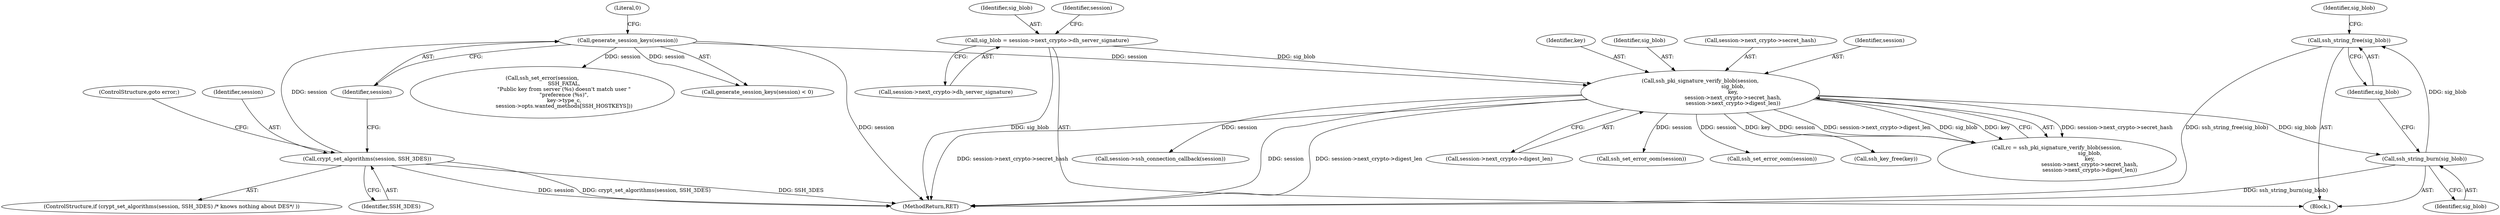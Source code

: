 digraph "0_libssh_94f6955fbaee6fda9385a23e505497efe21f5b4f_0@API" {
"1000284" [label="(Call,ssh_string_free(sig_blob))"];
"1000282" [label="(Call,ssh_string_burn(sig_blob))"];
"1000257" [label="(Call,ssh_pki_signature_verify_blob(session,\n                                       sig_blob,\n                                       key,\n                                       session->next_crypto->secret_hash,\n                                       session->next_crypto->digest_len))"];
"1000177" [label="(Call,generate_session_keys(session))"];
"1000170" [label="(Call,crypt_set_algorithms(session, SSH_3DES))"];
"1000182" [label="(Call,sig_blob = session->next_crypto->dh_server_signature)"];
"1000157" [label="(Block,)"];
"1000391" [label="(MethodReturn,RET)"];
"1000259" [label="(Identifier,sig_blob)"];
"1000282" [label="(Call,ssh_string_burn(sig_blob))"];
"1000283" [label="(Identifier,sig_blob)"];
"1000183" [label="(Identifier,sig_blob)"];
"1000261" [label="(Call,session->next_crypto->secret_hash)"];
"1000170" [label="(Call,crypt_set_algorithms(session, SSH_3DES))"];
"1000284" [label="(Call,ssh_string_free(sig_blob))"];
"1000266" [label="(Call,session->next_crypto->digest_len)"];
"1000176" [label="(Call,generate_session_keys(session) < 0)"];
"1000177" [label="(Call,generate_session_keys(session))"];
"1000258" [label="(Identifier,session)"];
"1000192" [label="(Identifier,session)"];
"1000257" [label="(Call,ssh_pki_signature_verify_blob(session,\n                                       sig_blob,\n                                       key,\n                                       session->next_crypto->secret_hash,\n                                       session->next_crypto->digest_len))"];
"1000169" [label="(ControlStructure,if (crypt_set_algorithms(session, SSH_3DES) /* knows nothing about DES*/ ))"];
"1000355" [label="(Call,ssh_set_error_oom(session))"];
"1000174" [label="(ControlStructure,goto error;)"];
"1000331" [label="(Call,ssh_set_error_oom(session))"];
"1000280" [label="(Call,ssh_key_free(key))"];
"1000260" [label="(Identifier,key)"];
"1000287" [label="(Identifier,sig_blob)"];
"1000184" [label="(Call,session->next_crypto->dh_server_signature)"];
"1000178" [label="(Identifier,session)"];
"1000236" [label="(Call,ssh_set_error(session,\n                          SSH_FATAL,\n                          \"Public key from server (%s) doesn't match user \"\n                          \"preference (%s)\",\n                          key->type_c,\n                          session->opts.wanted_methods[SSH_HOSTKEYS]))"];
"1000285" [label="(Identifier,sig_blob)"];
"1000255" [label="(Call,rc = ssh_pki_signature_verify_blob(session,\n                                       sig_blob,\n                                       key,\n                                       session->next_crypto->secret_hash,\n                                       session->next_crypto->digest_len))"];
"1000171" [label="(Identifier,session)"];
"1000182" [label="(Call,sig_blob = session->next_crypto->dh_server_signature)"];
"1000179" [label="(Literal,0)"];
"1000379" [label="(Call,session->ssh_connection_callback(session))"];
"1000172" [label="(Identifier,SSH_3DES)"];
"1000284" -> "1000157"  [label="AST: "];
"1000284" -> "1000285"  [label="CFG: "];
"1000285" -> "1000284"  [label="AST: "];
"1000287" -> "1000284"  [label="CFG: "];
"1000284" -> "1000391"  [label="DDG: ssh_string_free(sig_blob)"];
"1000282" -> "1000284"  [label="DDG: sig_blob"];
"1000282" -> "1000157"  [label="AST: "];
"1000282" -> "1000283"  [label="CFG: "];
"1000283" -> "1000282"  [label="AST: "];
"1000285" -> "1000282"  [label="CFG: "];
"1000282" -> "1000391"  [label="DDG: ssh_string_burn(sig_blob)"];
"1000257" -> "1000282"  [label="DDG: sig_blob"];
"1000257" -> "1000255"  [label="AST: "];
"1000257" -> "1000266"  [label="CFG: "];
"1000258" -> "1000257"  [label="AST: "];
"1000259" -> "1000257"  [label="AST: "];
"1000260" -> "1000257"  [label="AST: "];
"1000261" -> "1000257"  [label="AST: "];
"1000266" -> "1000257"  [label="AST: "];
"1000255" -> "1000257"  [label="CFG: "];
"1000257" -> "1000391"  [label="DDG: session"];
"1000257" -> "1000391"  [label="DDG: session->next_crypto->digest_len"];
"1000257" -> "1000391"  [label="DDG: session->next_crypto->secret_hash"];
"1000257" -> "1000255"  [label="DDG: session->next_crypto->secret_hash"];
"1000257" -> "1000255"  [label="DDG: session"];
"1000257" -> "1000255"  [label="DDG: session->next_crypto->digest_len"];
"1000257" -> "1000255"  [label="DDG: sig_blob"];
"1000257" -> "1000255"  [label="DDG: key"];
"1000177" -> "1000257"  [label="DDG: session"];
"1000182" -> "1000257"  [label="DDG: sig_blob"];
"1000257" -> "1000280"  [label="DDG: key"];
"1000257" -> "1000331"  [label="DDG: session"];
"1000257" -> "1000355"  [label="DDG: session"];
"1000257" -> "1000379"  [label="DDG: session"];
"1000177" -> "1000176"  [label="AST: "];
"1000177" -> "1000178"  [label="CFG: "];
"1000178" -> "1000177"  [label="AST: "];
"1000179" -> "1000177"  [label="CFG: "];
"1000177" -> "1000391"  [label="DDG: session"];
"1000177" -> "1000176"  [label="DDG: session"];
"1000170" -> "1000177"  [label="DDG: session"];
"1000177" -> "1000236"  [label="DDG: session"];
"1000170" -> "1000169"  [label="AST: "];
"1000170" -> "1000172"  [label="CFG: "];
"1000171" -> "1000170"  [label="AST: "];
"1000172" -> "1000170"  [label="AST: "];
"1000174" -> "1000170"  [label="CFG: "];
"1000178" -> "1000170"  [label="CFG: "];
"1000170" -> "1000391"  [label="DDG: SSH_3DES"];
"1000170" -> "1000391"  [label="DDG: session"];
"1000170" -> "1000391"  [label="DDG: crypt_set_algorithms(session, SSH_3DES)"];
"1000182" -> "1000157"  [label="AST: "];
"1000182" -> "1000184"  [label="CFG: "];
"1000183" -> "1000182"  [label="AST: "];
"1000184" -> "1000182"  [label="AST: "];
"1000192" -> "1000182"  [label="CFG: "];
"1000182" -> "1000391"  [label="DDG: sig_blob"];
}
